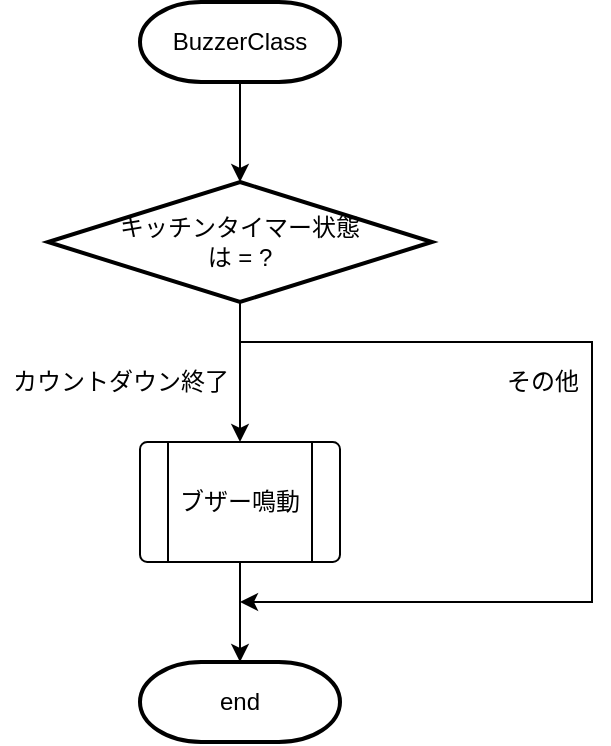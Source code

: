 <mxfile version="13.3.5" type="device"><diagram id="C5RBs43oDa-KdzZeNtuy" name="BuzzerClass"><mxGraphModel dx="460" dy="813" grid="1" gridSize="10" guides="1" tooltips="1" connect="1" arrows="1" fold="1" page="1" pageScale="1" pageWidth="827" pageHeight="1169" math="0" shadow="0"><root><mxCell id="WIyWlLk6GJQsqaUBKTNV-0"/><mxCell id="WIyWlLk6GJQsqaUBKTNV-1" parent="WIyWlLk6GJQsqaUBKTNV-0"/><mxCell id="_0K1-rtU-OanAJvUgACe-2" value="" style="edgeStyle=orthogonalEdgeStyle;rounded=0;orthogonalLoop=1;jettySize=auto;html=1;" edge="1" parent="WIyWlLk6GJQsqaUBKTNV-1" source="_0K1-rtU-OanAJvUgACe-0" target="_0K1-rtU-OanAJvUgACe-1"><mxGeometry relative="1" as="geometry"/></mxCell><mxCell id="_0K1-rtU-OanAJvUgACe-0" value="BuzzerClass" style="strokeWidth=2;html=1;shape=mxgraph.flowchart.terminator;whiteSpace=wrap;" vertex="1" parent="WIyWlLk6GJQsqaUBKTNV-1"><mxGeometry x="364" y="70" width="100" height="40" as="geometry"/></mxCell><mxCell id="_0K1-rtU-OanAJvUgACe-3" value="" style="edgeStyle=orthogonalEdgeStyle;rounded=0;orthogonalLoop=1;jettySize=auto;html=1;entryX=0.5;entryY=0;entryDx=0;entryDy=0;" edge="1" parent="WIyWlLk6GJQsqaUBKTNV-1" source="_0K1-rtU-OanAJvUgACe-1" target="_0K1-rtU-OanAJvUgACe-5"><mxGeometry relative="1" as="geometry"><mxPoint x="414" y="290" as="targetPoint"/></mxGeometry></mxCell><mxCell id="_0K1-rtU-OanAJvUgACe-9" style="edgeStyle=orthogonalEdgeStyle;rounded=0;orthogonalLoop=1;jettySize=auto;html=1;" edge="1" parent="WIyWlLk6GJQsqaUBKTNV-1" source="_0K1-rtU-OanAJvUgACe-1"><mxGeometry relative="1" as="geometry"><mxPoint x="414" y="370" as="targetPoint"/><Array as="points"><mxPoint x="414" y="240"/><mxPoint x="590" y="240"/><mxPoint x="590" y="370"/></Array></mxGeometry></mxCell><mxCell id="_0K1-rtU-OanAJvUgACe-1" value="キッチンタイマー状態&lt;br&gt;は = ?" style="strokeWidth=2;html=1;shape=mxgraph.flowchart.decision;whiteSpace=wrap;" vertex="1" parent="WIyWlLk6GJQsqaUBKTNV-1"><mxGeometry x="318" y="160" width="192" height="60" as="geometry"/></mxCell><mxCell id="_0K1-rtU-OanAJvUgACe-4" value="カウントダウン終了" style="text;html=1;align=center;verticalAlign=middle;resizable=0;points=[];autosize=1;" vertex="1" parent="WIyWlLk6GJQsqaUBKTNV-1"><mxGeometry x="294" y="250" width="120" height="20" as="geometry"/></mxCell><mxCell id="_0K1-rtU-OanAJvUgACe-8" value="" style="edgeStyle=orthogonalEdgeStyle;rounded=0;orthogonalLoop=1;jettySize=auto;html=1;" edge="1" parent="WIyWlLk6GJQsqaUBKTNV-1" source="_0K1-rtU-OanAJvUgACe-5" target="_0K1-rtU-OanAJvUgACe-7"><mxGeometry relative="1" as="geometry"/></mxCell><mxCell id="_0K1-rtU-OanAJvUgACe-5" value="ブザー鳴動" style="verticalLabelPosition=middle;verticalAlign=middle;html=1;shape=process;whiteSpace=wrap;rounded=1;size=0.14;arcSize=6;labelPosition=center;align=center;" vertex="1" parent="WIyWlLk6GJQsqaUBKTNV-1"><mxGeometry x="364" y="290" width="100" height="60" as="geometry"/></mxCell><mxCell id="_0K1-rtU-OanAJvUgACe-7" value="end" style="strokeWidth=2;html=1;shape=mxgraph.flowchart.terminator;whiteSpace=wrap;" vertex="1" parent="WIyWlLk6GJQsqaUBKTNV-1"><mxGeometry x="364" y="400" width="100" height="40" as="geometry"/></mxCell><mxCell id="_0K1-rtU-OanAJvUgACe-11" value="その他" style="text;html=1;align=center;verticalAlign=middle;resizable=0;points=[];autosize=1;" vertex="1" parent="WIyWlLk6GJQsqaUBKTNV-1"><mxGeometry x="540" y="250" width="50" height="20" as="geometry"/></mxCell></root></mxGraphModel></diagram></mxfile>